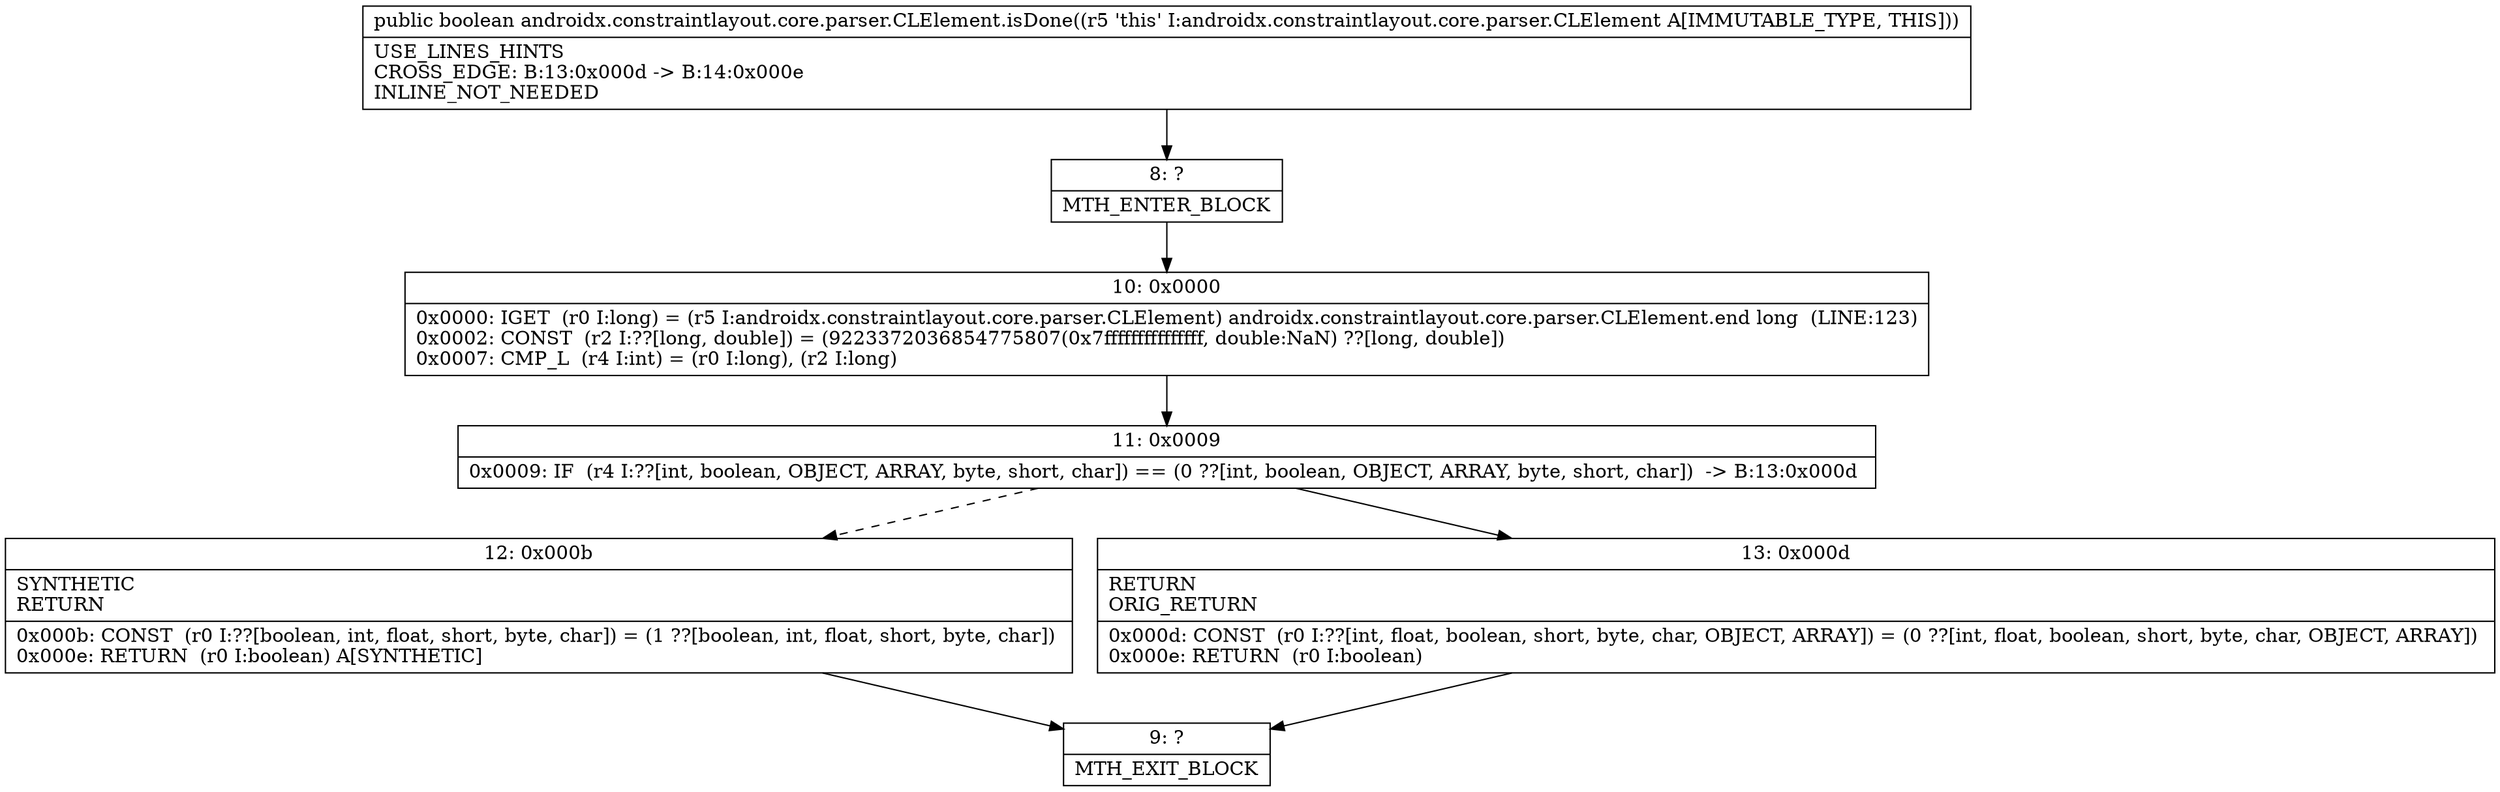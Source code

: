 digraph "CFG forandroidx.constraintlayout.core.parser.CLElement.isDone()Z" {
Node_8 [shape=record,label="{8\:\ ?|MTH_ENTER_BLOCK\l}"];
Node_10 [shape=record,label="{10\:\ 0x0000|0x0000: IGET  (r0 I:long) = (r5 I:androidx.constraintlayout.core.parser.CLElement) androidx.constraintlayout.core.parser.CLElement.end long  (LINE:123)\l0x0002: CONST  (r2 I:??[long, double]) = (9223372036854775807(0x7fffffffffffffff, double:NaN) ??[long, double]) \l0x0007: CMP_L  (r4 I:int) = (r0 I:long), (r2 I:long) \l}"];
Node_11 [shape=record,label="{11\:\ 0x0009|0x0009: IF  (r4 I:??[int, boolean, OBJECT, ARRAY, byte, short, char]) == (0 ??[int, boolean, OBJECT, ARRAY, byte, short, char])  \-\> B:13:0x000d \l}"];
Node_12 [shape=record,label="{12\:\ 0x000b|SYNTHETIC\lRETURN\l|0x000b: CONST  (r0 I:??[boolean, int, float, short, byte, char]) = (1 ??[boolean, int, float, short, byte, char]) \l0x000e: RETURN  (r0 I:boolean) A[SYNTHETIC]\l}"];
Node_9 [shape=record,label="{9\:\ ?|MTH_EXIT_BLOCK\l}"];
Node_13 [shape=record,label="{13\:\ 0x000d|RETURN\lORIG_RETURN\l|0x000d: CONST  (r0 I:??[int, float, boolean, short, byte, char, OBJECT, ARRAY]) = (0 ??[int, float, boolean, short, byte, char, OBJECT, ARRAY]) \l0x000e: RETURN  (r0 I:boolean) \l}"];
MethodNode[shape=record,label="{public boolean androidx.constraintlayout.core.parser.CLElement.isDone((r5 'this' I:androidx.constraintlayout.core.parser.CLElement A[IMMUTABLE_TYPE, THIS]))  | USE_LINES_HINTS\lCROSS_EDGE: B:13:0x000d \-\> B:14:0x000e\lINLINE_NOT_NEEDED\l}"];
MethodNode -> Node_8;Node_8 -> Node_10;
Node_10 -> Node_11;
Node_11 -> Node_12[style=dashed];
Node_11 -> Node_13;
Node_12 -> Node_9;
Node_13 -> Node_9;
}


